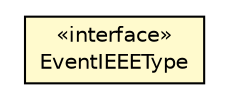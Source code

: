 #!/usr/local/bin/dot
#
# Class diagram 
# Generated by UMLGraph version R5_6-24-gf6e263 (http://www.umlgraph.org/)
#

digraph G {
	edge [fontname="Helvetica",fontsize=10,labelfontname="Helvetica",labelfontsize=10];
	node [fontname="Helvetica",fontsize=10,shape=plaintext];
	nodesep=0.25;
	ranksep=0.5;
	// org.universAAL.lddi.lib.ieeex73std.events.EventIEEEType
	c3831980 [label=<<table title="org.universAAL.lddi.lib.ieeex73std.events.EventIEEEType" border="0" cellborder="1" cellspacing="0" cellpadding="2" port="p" bgcolor="lemonChiffon" href="./EventIEEEType.html">
		<tr><td><table border="0" cellspacing="0" cellpadding="1">
<tr><td align="center" balign="center"> &#171;interface&#187; </td></tr>
<tr><td align="center" balign="center"> EventIEEEType </td></tr>
		</table></td></tr>
		</table>>, URL="./EventIEEEType.html", fontname="Helvetica", fontcolor="black", fontsize=10.0];
}

